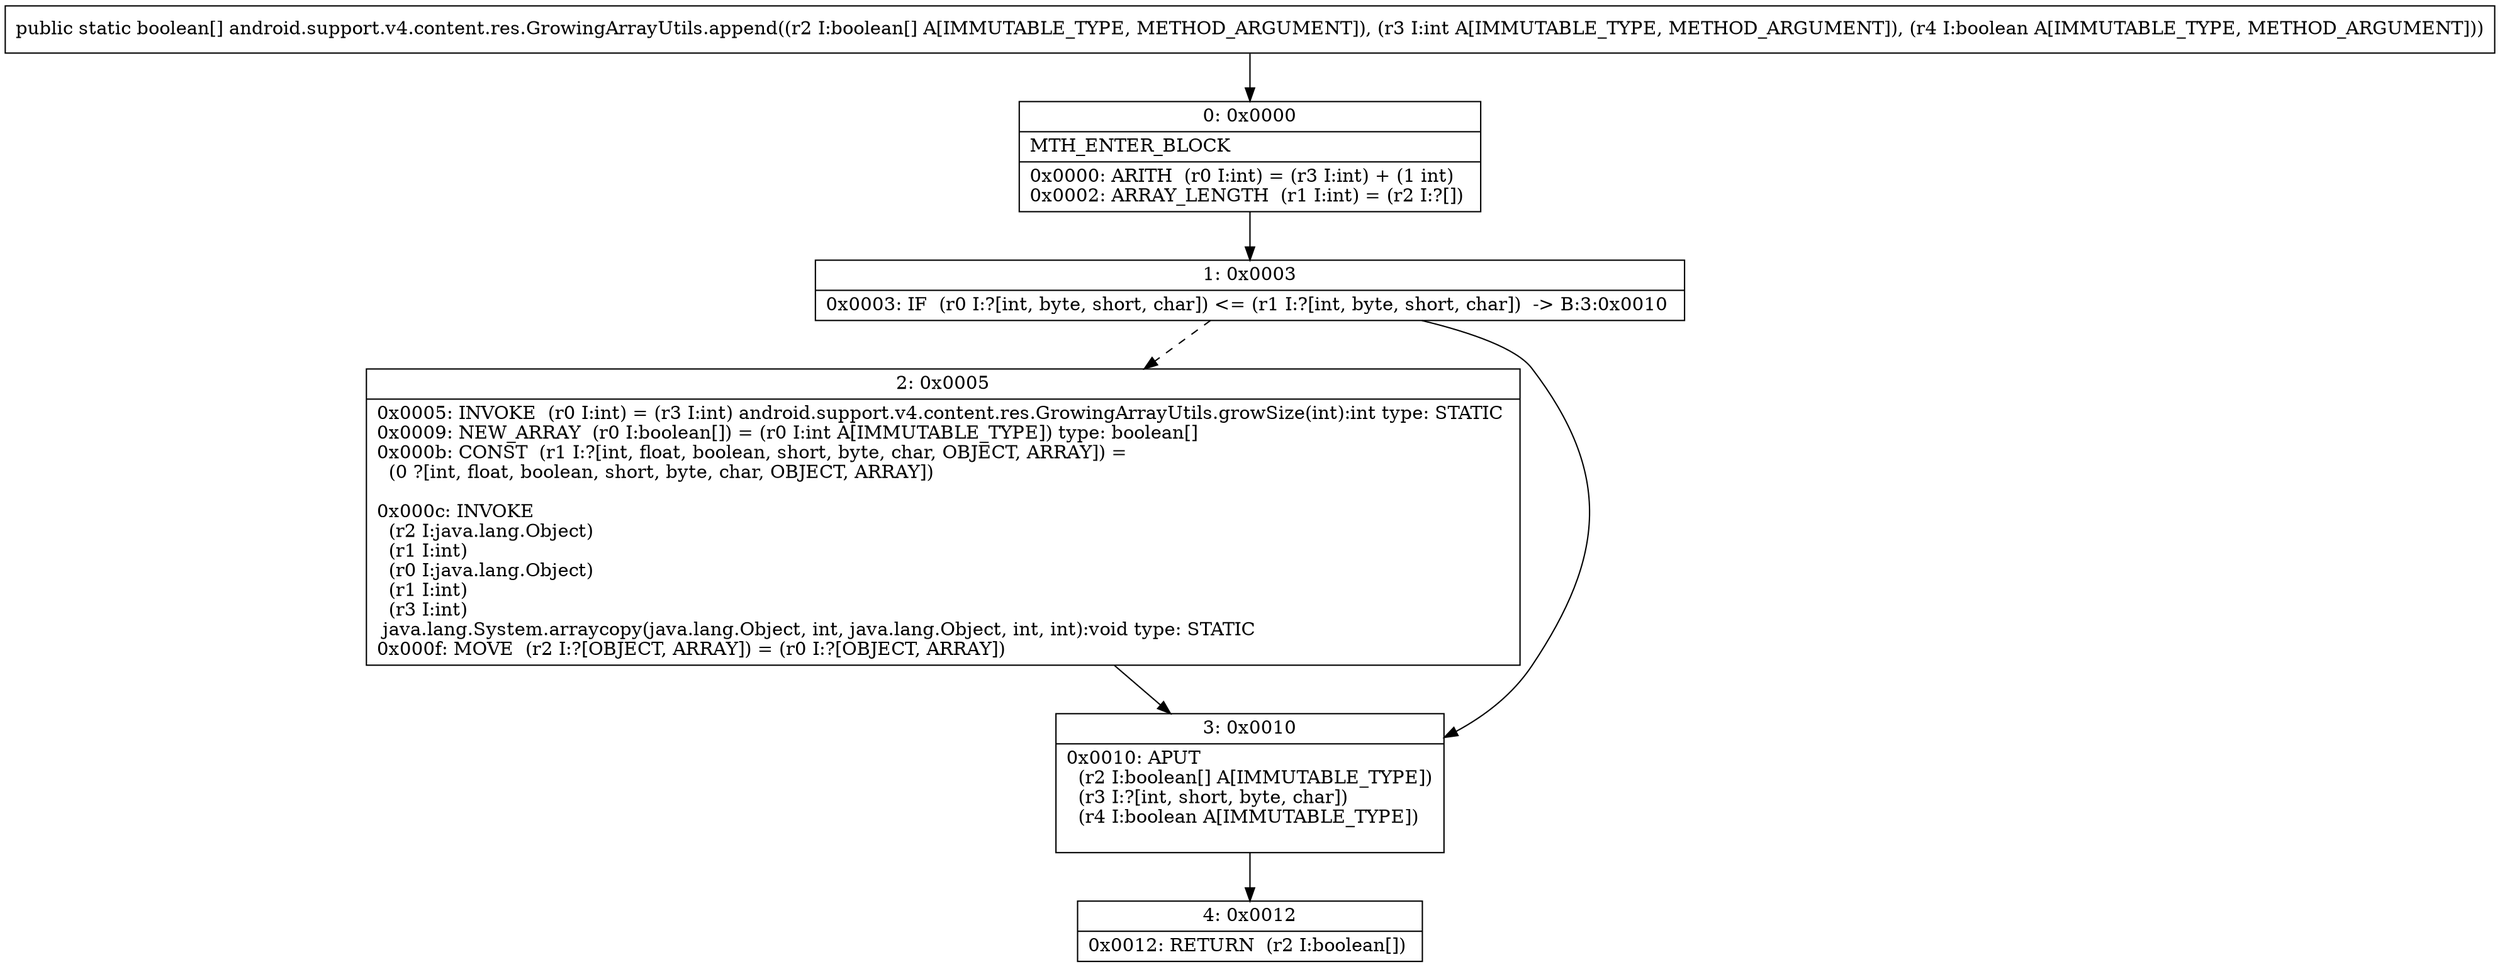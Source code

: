 digraph "CFG forandroid.support.v4.content.res.GrowingArrayUtils.append([ZIZ)[Z" {
Node_0 [shape=record,label="{0\:\ 0x0000|MTH_ENTER_BLOCK\l|0x0000: ARITH  (r0 I:int) = (r3 I:int) + (1 int) \l0x0002: ARRAY_LENGTH  (r1 I:int) = (r2 I:?[]) \l}"];
Node_1 [shape=record,label="{1\:\ 0x0003|0x0003: IF  (r0 I:?[int, byte, short, char]) \<= (r1 I:?[int, byte, short, char])  \-\> B:3:0x0010 \l}"];
Node_2 [shape=record,label="{2\:\ 0x0005|0x0005: INVOKE  (r0 I:int) = (r3 I:int) android.support.v4.content.res.GrowingArrayUtils.growSize(int):int type: STATIC \l0x0009: NEW_ARRAY  (r0 I:boolean[]) = (r0 I:int A[IMMUTABLE_TYPE]) type: boolean[] \l0x000b: CONST  (r1 I:?[int, float, boolean, short, byte, char, OBJECT, ARRAY]) = \l  (0 ?[int, float, boolean, short, byte, char, OBJECT, ARRAY])\l \l0x000c: INVOKE  \l  (r2 I:java.lang.Object)\l  (r1 I:int)\l  (r0 I:java.lang.Object)\l  (r1 I:int)\l  (r3 I:int)\l java.lang.System.arraycopy(java.lang.Object, int, java.lang.Object, int, int):void type: STATIC \l0x000f: MOVE  (r2 I:?[OBJECT, ARRAY]) = (r0 I:?[OBJECT, ARRAY]) \l}"];
Node_3 [shape=record,label="{3\:\ 0x0010|0x0010: APUT  \l  (r2 I:boolean[] A[IMMUTABLE_TYPE])\l  (r3 I:?[int, short, byte, char])\l  (r4 I:boolean A[IMMUTABLE_TYPE])\l \l}"];
Node_4 [shape=record,label="{4\:\ 0x0012|0x0012: RETURN  (r2 I:boolean[]) \l}"];
MethodNode[shape=record,label="{public static boolean[] android.support.v4.content.res.GrowingArrayUtils.append((r2 I:boolean[] A[IMMUTABLE_TYPE, METHOD_ARGUMENT]), (r3 I:int A[IMMUTABLE_TYPE, METHOD_ARGUMENT]), (r4 I:boolean A[IMMUTABLE_TYPE, METHOD_ARGUMENT])) }"];
MethodNode -> Node_0;
Node_0 -> Node_1;
Node_1 -> Node_2[style=dashed];
Node_1 -> Node_3;
Node_2 -> Node_3;
Node_3 -> Node_4;
}

